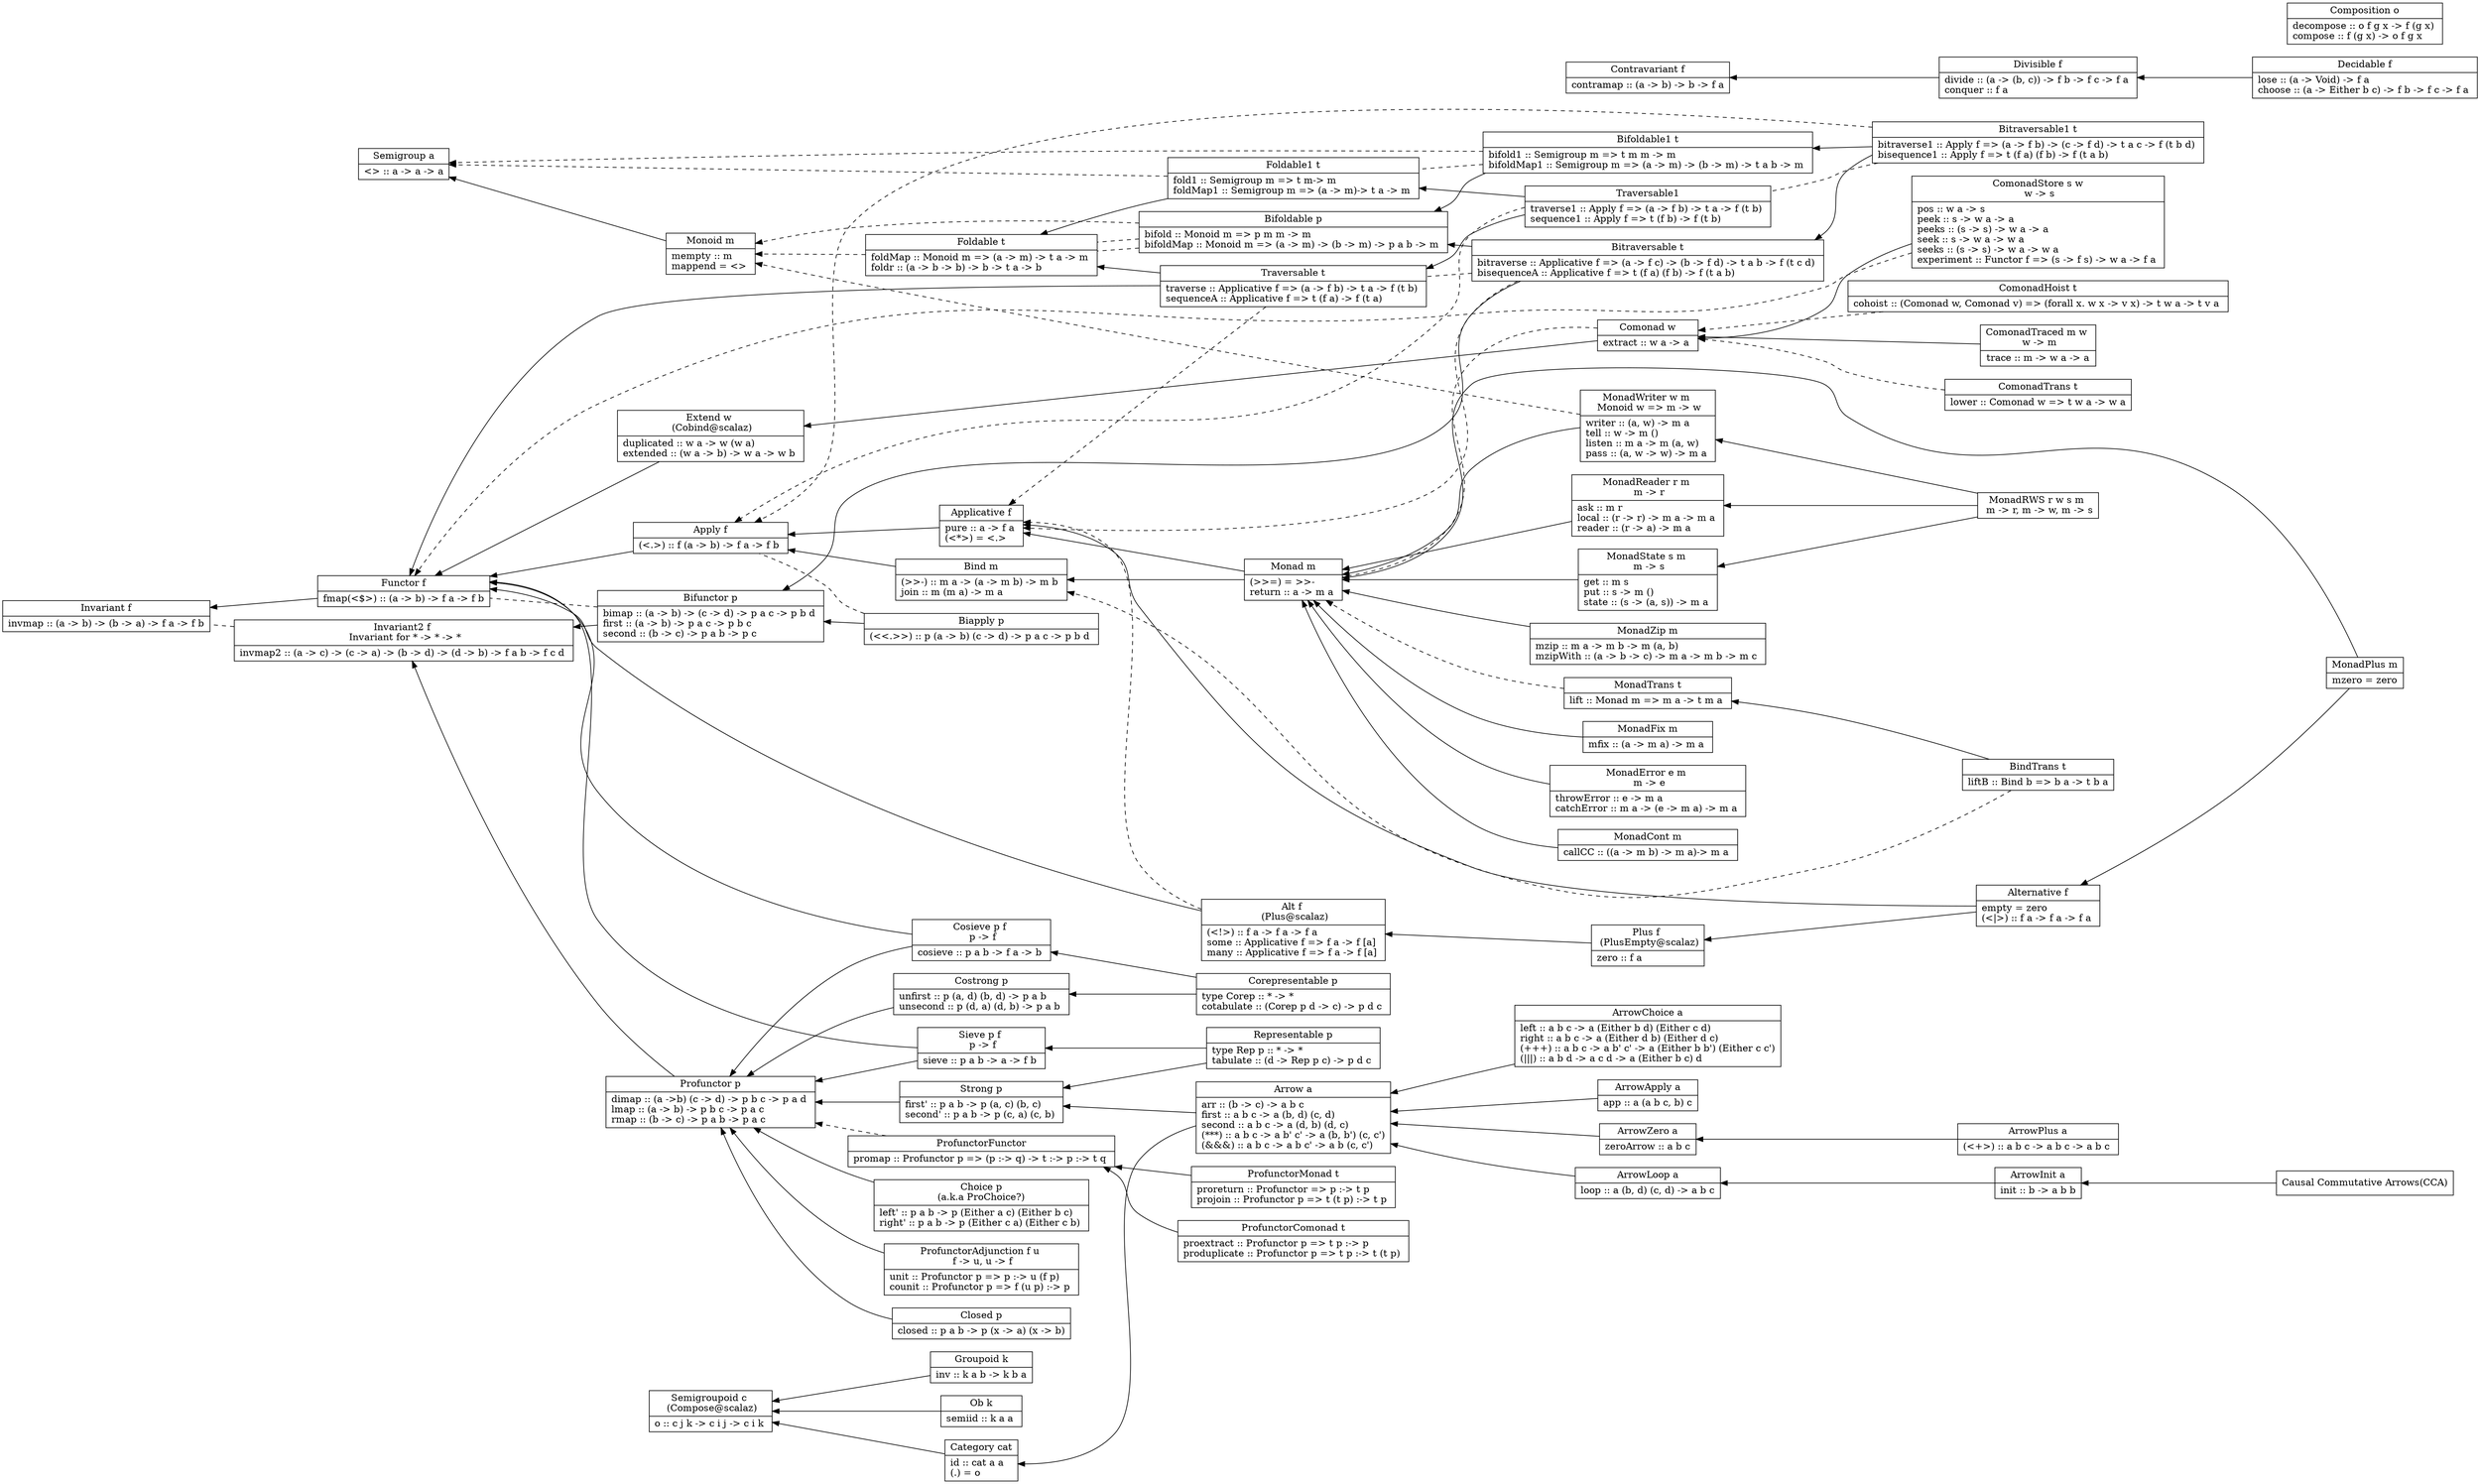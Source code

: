 digraph {
	graph[rankdir="RL"]
	node[shape="record"]


	// *

	semigroup [label="{ Semigroup a }|{ \<\> :: a -\> a -\> a }"]

	monoid -> semigroup
	monoid [label="{ Monoid m}|{ mempty :: m \l\
	mappend = \<\> \l}"]


	// (* -> *)

	invariant [label="{ Invariant f }|{ invmap :: (a -\> b) -\> (b -\> a) -\> f a -\> f b }"]

	functor -> invariant
	functor [label="{ Functor f }|{ fmap(\<$\>) :: (a -\> b) -\> f a -\> f b }"]

	apply -> functor
	apply [label="{ Apply f }|{ (\<.\>) :: f (a -\> b) -\> f a -\> f b \l}"]

	bind -> apply
	bind [label="{ Bind m }|{ (\>\>-) :: m a -\> (a -\> m b) -\> m b \l\
	join :: m (m a) -\> m a \l}"]

	alt -> functor
	alt -> applicative [style="dashed"]
	alt [label="{ Alt f \n (Plus@scalaz) }|{ (\<!\>) :: f a -\> f a -\> f a \l\
	some :: Applicative f =\> f a -\> f [a] \l\
	many :: Applicative f =\> f a -\> f [a] \l }"]

	plus -> alt
	plus [label="{ Plus f \n (PlusEmpty@scalaz) }|{ zero :: f a \l }"]

	applicative -> apply
	applicative [label="{ Applicative f }|{ pure :: a -\> f a \l\
	(\<*\>) = \<.\>\l }"]

	alternative -> {applicative, plus}
	alternative [label="{ Alternative f }|{ empty = zero \l\
	(\<\|\>) :: f a -\> f a -\> f a \l}"]

	monad -> {bind, applicative}
	monad  [label="{ Monad m }|{ (\>\>=) = \>\>- \lreturn :: a -\> m a \l}"]

	comonad -> extend
	comonad -> monad [style="dashed" arrowhead="none"]
	comonad [label="{ Comonad w }|{ extract :: w a -\> a \l }"]

	monadplus -> {monad, alternative}
	monadplus [label="{ MonadPlus m }|{ mzero = zero }"]

	monadzip -> monad
	monadzip [label="{ MonadZip m }|{ mzip :: m a -\> m b -\> m (a, b)\l\
	mzipWith :: (a -\> b -\> c) -\> m a -\> m b -\> m c \l}"]

	monadfix -> monad
	monadfix [label="{ MonadFix m }|{ mfix :: (a -\> m a) -\> m a \l}"]

	monaderror -> monad
	monaderror [label="{ MonadError e m \n m -\> e }|{ throwError :: e -\> m a \l\
	catchError :: m a -\> (e -\> m a) -\> m a \l }"]

	monadcont -> monad
	monadcont [label="{ MonadCont m }|{ callCC :: ((a -\> m b) -\> m a)-\> m a \l }"]

	monadreader -> monad
	monadreader [label="{ MonadReader r m \n m -\> r }|{ ask :: m r \l\
	local :: (r -\> r) -\> m a -\> m a \l\
	reader :: (r -\> a) -\> m a \l }"]

	monadwriter -> monad
	monadwriter -> monoid [style="dashed"]
	monadwriter [label="{ MonadWriter w m \n Monoid w =\> m -\> w }|{ writer :: (a, w) -\> m a \l\
	tell :: w -\> m () \l\
	listen :: m a -\> m (a, w) \l\
	pass :: (a, w -\> w) -\> m a \l }"]

	monadstate -> monad
	monadstate [label="{ MonadState s m \n m -\> s }|{ get :: m s \l\
	put :: s -\> m () \l\
	state :: (s -\> (a, s)) -\> m a \l }"]

	monadrws -> {monadreader, monadwriter, monadstate}
	monadrws [label="{ MonadRWS r w s m \n m -\> r, m -\> w, m -\> s }"]

	foldable -> monoid [style="dashed"]
	foldable [label="{ Foldable t }|{ foldMap :: Monoid m =\> (a -\> m) -\> t a -\> m \l\
	foldr :: (a -\> b -\> b) -\> b -\> t a -\> b \l}"]

	foldable1 -> foldable
	foldable1 -> semigroup [style="dashed"]
	foldable1 [label="{ Foldable1 t }|{ fold1 :: Semigroup m =\> t m-\> m \l\
	foldMap1 :: Semigroup m =\> (a -\> m)-\> t a -\> m \l }"]

	traversable -> {foldable, functor}
	traversable -> applicative [style="dashed"]
	traversable [label="{ Traversable t }|{ traverse :: Applicative f =\> (a -\> f b) -\> t a -\> f (t b) \l\
	sequenceA :: Applicative f =\> t (f a) -\> f (t a) \l }"]

	traversable1 -> foldable1
	traversable1 -> traversable
	traversable1 -> apply [style="dashed"]
	traversable1 [label="{ Traversable1 }|{ traverse1 :: Apply f =\> (a -\> f b) -\> t a -\> f (t b) \l\
	sequence1 :: Apply f =\> t (f b) -\> f (t b) \l }"]

	extend -> functor
	extend [label="{ Extend w \n (Cobind@scalaz)}|{ duplicated :: w a -\> w (w a) \l\
	extended :: (w a -\> b) -\> w a -\> w b \l }"]


	contravariant [label="{ Contravariant f }|{ contramap :: (a -\> b) -\>  b -\> f a }"]

	divisible -> contravariant
	divisible [label="{ Divisible f }|{ divide :: (a -\> (b, c)) -\> f b -\> f c -\> f a \l\
	conquer :: f a \l }"]

	decidable -> divisible
	decidable [label="{ Decidable f }|{ lose :: (a -\> Void) -\> f a \l\
	choose :: (a -\> Either b c) -\> f b -\> f c -\> f a \l }"]

	composition [label="{ Composition o }|{ decompose :: o f g x -\> f (g x) \l\
	compose :: f (g x) -\> o f g x \l }"]


	// (* -> * -> *)

	invariant2 -> invariant [style="dashed" arrowhead="none"]
	invariant2 [label="{ Invariant2 f \n Invariant for * -\> * -\> * }|{\
	invmap2 :: (a -\> c) -\> (c -\> a) -\> (b -\> d) -\> (d -\> b) -\> f a b -\> f c d \l }"]

	semigroupoid [label="{ Semigroupoid c \n (Compose@scalaz) }|{ o :: c j k -\> c i j -\> c i k \l }"]

	groupoid -> semigroupoid
	groupoid [label="{ Groupoid k }|{ inv :: k a b -\> k b a }"]

	category -> semigroupoid
	category [label="{ Category cat }|{ id :: cat a a \l\
	(.) = o \l }"]

	ob -> semigroupoid
	ob [label="{ Ob k }|{ semiid :: k a a \l }"]

	arrow -> {category, strong}
	arrow [label="{ Arrow a }|{ arr :: (b -\> c) -\> a b c \l\
first :: a b c -\> a (b, d) (c, d) \l\
second :: a b c -\> a (d, b) (d, c) \l\
(***) :: a b c -\> a b' c' -\> a (b, b') (c, c')\l\
(&&&) :: a b c -\> a b c' -\> a b (c, c')\l }"]

	arrowplus -> arrowzero
	arrowplus [label="{ ArrowPlus a }|{ (\<+\>) :: a b c -\> a b c -\> a b c \l }"]

	arrowzero -> arrow
	arrowzero [label="{ ArrowZero a }|{ zeroArrow :: a b c }"]

	arrowinit -> arrowloop
	arrowinit[label="{ ArrowInit a }|{ init :: b -\> a b b }"]

	arrowchoice -> arrow
	arrowchoice[label="{ ArrowChoice a }|{ left :: a b c -\> a (Either b d) (Either c d) \l\
	right :: a b c -\> a (Either d b) (Either d c)\l\
	(+++) :: a b c -\> a b' c' -\> a (Either b b') (Either c c')\l\
	(\|\|\|) :: a b d -\> a c d -\> a (Either b c) d\l }"]

	arrowapply -> arrow
	arrowapply [label="{ ArrowApply a }|{ app :: a (a b c, b) c }"]

	arrowloop -> arrow
	arrowloop [label="{ ArrowLoop a }|{ loop :: a (b, d) (c, d) -\> a b c }"]

	cca -> arrowinit
	cca [label="{Causal Commutative Arrows(CCA) }"]

	profunctor -> invariant2
	profunctor [label="{ Profunctor p }|{ dimap :: (a -\>b) (c -\> d) -\> p b c -\> p a d \l\
	lmap :: (a -\> b) -\> p b c -\> p a c \l\
	rmap :: (b -\> c) -\> p a b -\> p a c \l }"]

	choice -> profunctor
	choice [label="{ Choice p\n(a.k.a ProChoice?) }|{ left' :: p a b -\> p (Either a c) (Either b c) \l\
	right' :: p a b -\> p (Either c a) (Either c b) \l }"]

	profunctoradjunction -> profunctor
	profunctoradjunction [label="{ ProfunctorAdjunction f u \n f -\> u, u -\> f }|{ unit :: Profunctor p =\> p :-\> u (f p) \l\
	counit :: Profunctor p =\> f (u p) :-\> p \l }"]

	closed -> profunctor
	closed [label="{ Closed p }|{ closed :: p a b -\> p (x -\> a) (x -\> b) }"]

	profunctorfunctor -> profunctor [style="dashed"]
	profunctorfunctor [label="{ ProfunctorFunctor }|{ promap :: Profunctor p =\> (p :-\> q) -\> t :-\> p :-\> t q \l }"]

	profunctormonad -> profunctorfunctor
	profunctormonad [label="{ ProfunctorMonad t }|{ proreturn :: Profunctor =\> p :-\> t p \l\
	projoin :: Profunctor p =\> t (t p) :-\> t p \l }"]

	profunctorcomonad -> profunctorfunctor
	profunctorcomonad [label="{ ProfunctorComonad t }|{ proextract :: Profunctor p =\> t p :-\> p \l\
	produplicate :: Profunctor p =\> t p :-\> t (t p) \l }"]

	representable -> {strong, sieve}
	representable [label="{ Representable p }|{ type Rep p :: * -\> * \l\
	tabulate :: (d -\> Rep p c) -\> p d c \l }"]

	corepresentable -> {costrong, cosieve}
	corepresentable [label="{ Corepresentable p }|{ type Corep :: * -\> * \l\
	cotabulate :: (Corep p d -\> c) -\> p d c \l }"]

	sieve -> {profunctor, functor}
	sieve [label="{ Sieve p f \n p -\> f }|{ sieve :: p a b -\> a -\> f b \l }"]

	cosieve -> {profunctor, functor}
	cosieve [label="{ Cosieve p f \n p -\> f }|{ cosieve :: p a b -\> f a -\> b \l }"]

	strong -> profunctor
	strong [label="{ Strong p }|{ first' :: p a b -\> p (a, c) (b, c) \l\
	second' :: p a b -\> p (c, a) (c, b) \l }"]

	costrong -> profunctor
	costrong [label="{ Costrong p }|{ unfirst :: p (a, d) (b, d) -\> p a b \l\
	unsecond :: p (d, a) (d, b) -\> p a b \l }"]


	// trans

	bindtrans -> monadtrans
	bindtrans -> bind [style="dashed"]
	bindtrans [label="{ BindTrans t}|{ liftB :: Bind b =\> b a -\> t b a }"]

	monadtrans -> monad [style="dashed"]
	monadtrans [label="{ MonadTrans t}|{ lift :: Monad m =\> m a -\> t m a \l}"]

	comonadtrans -> comonad [style="dashed"]
	comonadtrans [label="{ ComonadTrans t }|{ lower :: Comonad w =\> t w a -\> w a }"]


	// comonad

	comonadhoist -> comonad [style="dashed"]
	comonadhoist [label="{ ComonadHoist t }|{ cohoist :: (Comonad w, Comonad v) =\> (forall x. w x -\> v x) -\> t w a -\> t v a \l }"]

	comonadstore -> functor [style="dashed"]
	comonadstore -> comonad
	comonadstore [label="{ ComonadStore s w\n w -\> s }|{ pos :: w a -\> s \l\
	peek :: s -\> w a -\> a \l\
	peeks :: (s -\> s) -\> w a -\> a \l\
	seek :: s -\> w a -\> w a \l\
	seeks :: (s -\> s) -\> w a -\> w a \l\
	experiment :: Functor f =\> (s -\> f s) -\> w a -\> f a \l }"]

	comonadtraced -> comonad
	comonadtraced [label="{ ComonadTraced m w \n w -\> m }|{ trace :: m -\> w a -\> a }"]

	// bi
	bifunctor -> invariant2
	bifunctor -> functor [style="dashed" arrowhead="none"]
	bifunctor [label="{ Bifunctor p }|{ bimap :: (a -\> b) -\> (c -\> d) -\> p a c -\> p b d \l\
	first :: (a -\> b) -\> p a c -\> p b c \l\
	second :: (b -\> c) -\> p a b -\> p  c \l }"]

	biapply -> bifunctor
	biapply -> apply [style="dashed" arrowhead="none"]
	biapply [label="{ Biapply p }|{ (\<\<.\>\>) :: p (a -\> b) (c -\> d) -\> p a c -\> p b d \l }"]

	bifoldable -> foldable [style="dashed" arrowhead="none"]
	bifoldable -> monoid [style="dashed"]
	bifoldable -> foldable [style="dashed" arrowhead="none"]
	bifoldable [label="{ Bifoldable p }|{ bifold :: Monoid m =\> p m m -\> m \l\
	bifoldMap :: Monoid m =\> (a -\> m) -\> (b -\> m) -\> p a b -\> m \l }"]

	bifoldable1 -> bifoldable
	bifoldable1 -> semigroup [style="dashed"]
	bifoldable1 -> foldable1 [style="dashed" arrowhead="none"]
	bifoldable1 [label="{ Bifoldable1 t }|{ bifold1 :: Semigroup m =\> t m m -\> m \l\
	bifoldMap1 :: Semigroup m =\> (a -\> m) -\> (b -\> m) -\> t a b -\> m \l }"]

	bitraversable -> applicative [style="dashed"]
	bitraversable -> {bifunctor, bifoldable}
	bitraversable -> traversable [style="dashed" arrowhead="none"]
	bitraversable [label="{ Bitraversable t }|{ bitraverse :: Applicative f =\> (a -\> f c) -\> (b -\> f d) -\> t a b -\> f (t c d) \l\
	bisequenceA :: Applicative f =\> t (f a) (f b) -\> f (t a b) \l }"]

	bitraversable1 -> {bitraversable, bifoldable1}
	bitraversable1 -> apply [style="dashed"]
	bitraversable1 -> traversable1 [style="dashed" arrowhead="none"]
	bitraversable1 [label="{ Bitraversable1 t }|{ bitraverse1 :: Apply f =\> (a -\> f b) -\> (c -\> f d) -\> t a c -\> f (t b d) \l\
	bisequence1 :: Apply f =\> t (f a) (f b) -\> f (t a b) \l }"]

}

